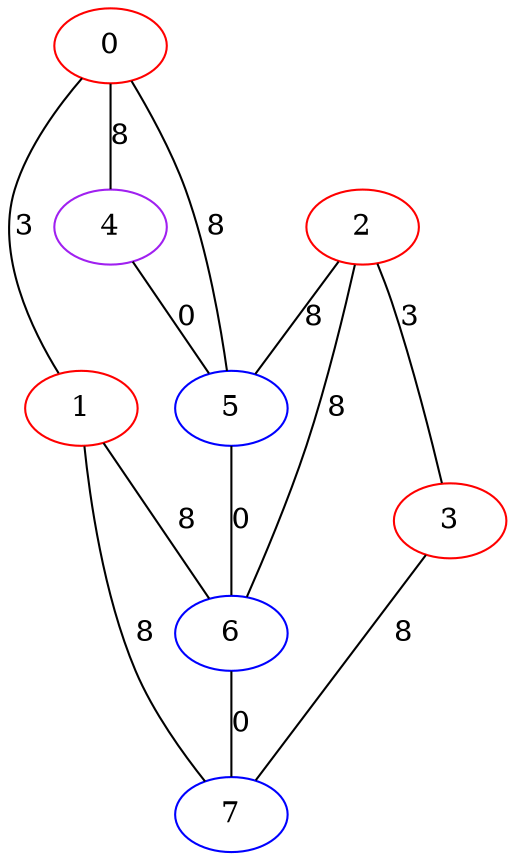 graph "" {
0 [color=red, weight=1];
1 [color=red, weight=1];
2 [color=red, weight=1];
3 [color=red, weight=1];
4 [color=purple, weight=4];
5 [color=blue, weight=3];
6 [color=blue, weight=3];
7 [color=blue, weight=3];
0 -- 1  [key=0, label=3];
0 -- 4  [key=0, label=8];
0 -- 5  [key=0, label=8];
1 -- 6  [key=0, label=8];
1 -- 7  [key=0, label=8];
2 -- 3  [key=0, label=3];
2 -- 5  [key=0, label=8];
2 -- 6  [key=0, label=8];
3 -- 7  [key=0, label=8];
4 -- 5  [key=0, label=0];
5 -- 6  [key=0, label=0];
6 -- 7  [key=0, label=0];
}
